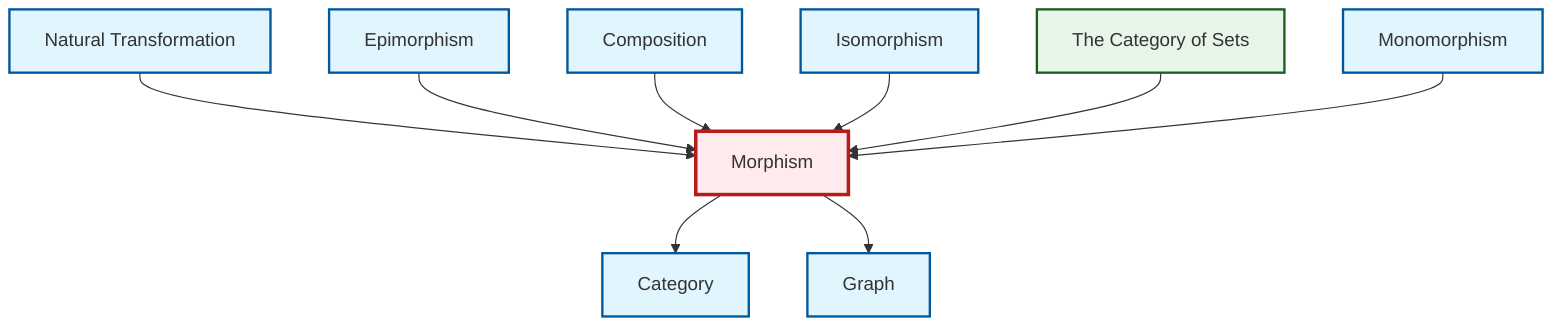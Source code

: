 graph TD
    classDef definition fill:#e1f5fe,stroke:#01579b,stroke-width:2px
    classDef theorem fill:#f3e5f5,stroke:#4a148c,stroke-width:2px
    classDef axiom fill:#fff3e0,stroke:#e65100,stroke-width:2px
    classDef example fill:#e8f5e9,stroke:#1b5e20,stroke-width:2px
    classDef current fill:#ffebee,stroke:#b71c1c,stroke-width:3px
    def-graph["Graph"]:::definition
    def-monomorphism["Monomorphism"]:::definition
    def-natural-transformation["Natural Transformation"]:::definition
    def-composition["Composition"]:::definition
    def-isomorphism["Isomorphism"]:::definition
    ex-set-category["The Category of Sets"]:::example
    def-category["Category"]:::definition
    def-epimorphism["Epimorphism"]:::definition
    def-morphism["Morphism"]:::definition
    def-natural-transformation --> def-morphism
    def-epimorphism --> def-morphism
    def-composition --> def-morphism
    def-isomorphism --> def-morphism
    ex-set-category --> def-morphism
    def-morphism --> def-category
    def-monomorphism --> def-morphism
    def-morphism --> def-graph
    class def-morphism current